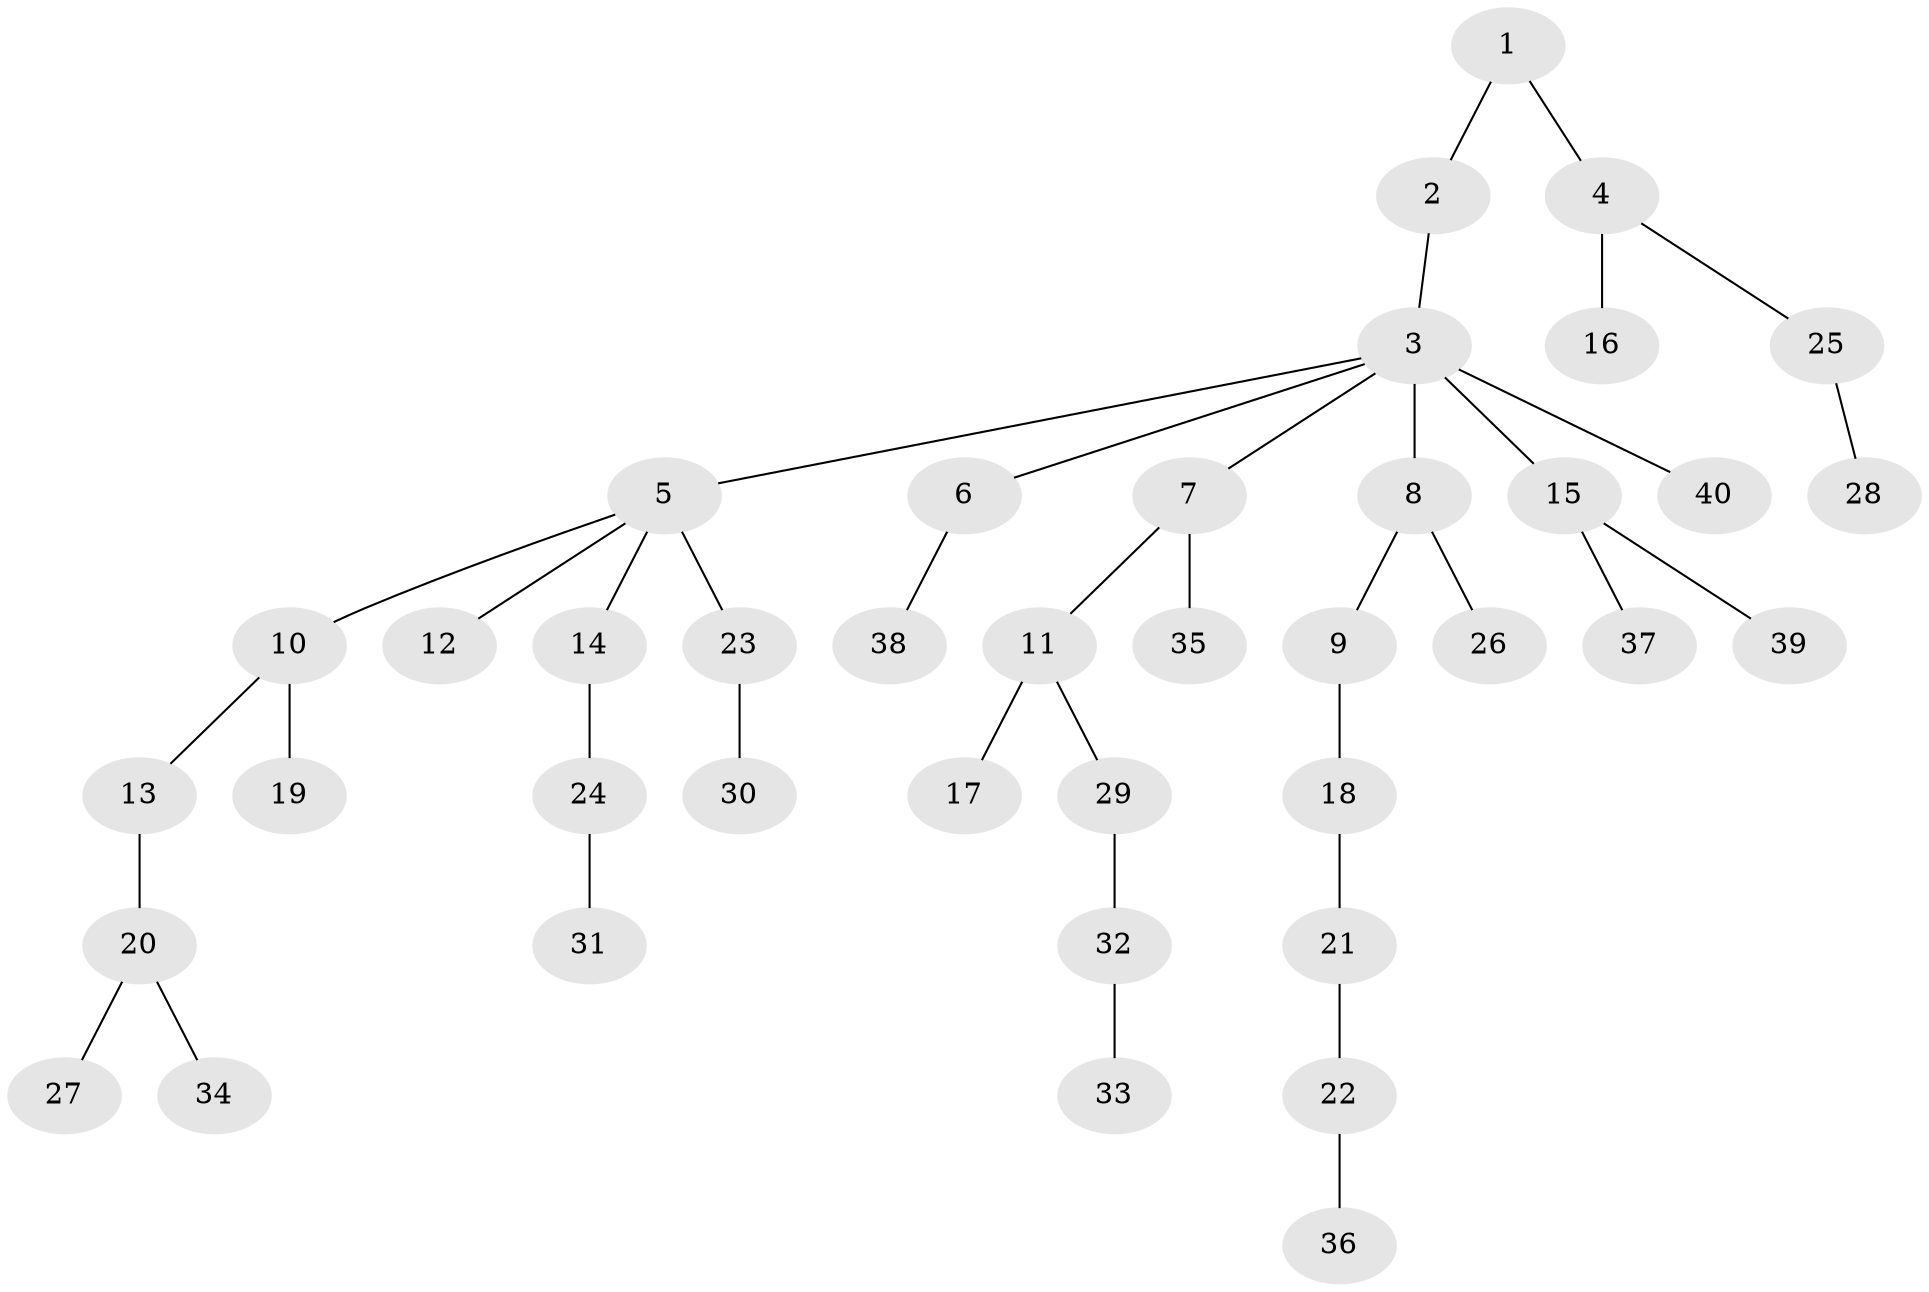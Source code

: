 // original degree distribution, {3: 0.2236842105263158, 8: 0.013157894736842105, 4: 0.05263157894736842, 7: 0.013157894736842105, 1: 0.5394736842105263, 5: 0.013157894736842105, 2: 0.14473684210526316}
// Generated by graph-tools (version 1.1) at 2025/51/03/04/25 22:51:44]
// undirected, 40 vertices, 39 edges
graph export_dot {
  node [color=gray90,style=filled];
  1;
  2;
  3;
  4;
  5;
  6;
  7;
  8;
  9;
  10;
  11;
  12;
  13;
  14;
  15;
  16;
  17;
  18;
  19;
  20;
  21;
  22;
  23;
  24;
  25;
  26;
  27;
  28;
  29;
  30;
  31;
  32;
  33;
  34;
  35;
  36;
  37;
  38;
  39;
  40;
  1 -- 2 [weight=1.0];
  1 -- 4 [weight=1.0];
  2 -- 3 [weight=1.0];
  3 -- 5 [weight=1.0];
  3 -- 6 [weight=1.0];
  3 -- 7 [weight=1.0];
  3 -- 8 [weight=1.0];
  3 -- 15 [weight=1.0];
  3 -- 40 [weight=1.0];
  4 -- 16 [weight=1.0];
  4 -- 25 [weight=1.0];
  5 -- 10 [weight=1.0];
  5 -- 12 [weight=1.0];
  5 -- 14 [weight=1.0];
  5 -- 23 [weight=2.0];
  6 -- 38 [weight=1.0];
  7 -- 11 [weight=1.0];
  7 -- 35 [weight=2.0];
  8 -- 9 [weight=1.0];
  8 -- 26 [weight=2.0];
  9 -- 18 [weight=1.0];
  10 -- 13 [weight=1.0];
  10 -- 19 [weight=3.0];
  11 -- 17 [weight=1.0];
  11 -- 29 [weight=1.0];
  13 -- 20 [weight=1.0];
  14 -- 24 [weight=1.0];
  15 -- 37 [weight=1.0];
  15 -- 39 [weight=1.0];
  18 -- 21 [weight=1.0];
  20 -- 27 [weight=1.0];
  20 -- 34 [weight=1.0];
  21 -- 22 [weight=1.0];
  22 -- 36 [weight=1.0];
  23 -- 30 [weight=1.0];
  24 -- 31 [weight=2.0];
  25 -- 28 [weight=1.0];
  29 -- 32 [weight=1.0];
  32 -- 33 [weight=2.0];
}
